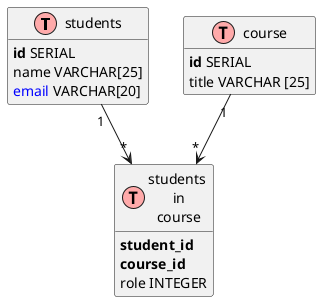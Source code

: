 @startuml
' uncomment the line below if you're using computer with a retina display
' skinparam dpi 300
!define Table(name,desc) class name as "desc" << (T,#FFAAAA) >>
' we use bold for primary key
' green color for unique
' and underscore for not_null
!define primary_key(x) <b>x</b>
!define foreign_key(x) <u>x</u>
!define unique(x) <color:blue>x</color>
!define not_null(x) <u>x</u>
' other tags available:
' <i></i>
' <back:COLOR></color>, where color is a color name or html color code
' (#FFAACC)
' see: http://plantuml.com/classes.html#More
hide methods
hide stereotypes

' entities

' relationships
    Table(students,"students"){
    primary_key(id) SERIAL
    name VARCHAR[25]
    unique(email) VARCHAR[20]
    }

    Table(course,"course")
    {
    primary_key(id) SERIAL
    title VARCHAR [25]
    }

    Table(member,"students\n in\n course")
    {
        primary_key(student_id)
        primary_key(course_id)
        role INTEGER
    }

    students "1" --> "*" member
    course "1" --> "*" member






@enduml
' one-to-one relationship
user -- user_profile : "A user only \nhas one profile"
' one to may relationship
user --> session : "A user may have\n many sessions"
' many to many relationship
' Add mark if you like
user "1" --> "*" user_group : "A user may be \nin many groups"
group "1" --> "0..N" user_group : "A group may \ncontain many users"

https://gist.github.com/QuantumGhost/0955a45383a0b6c0bc24f9654b3cb561
